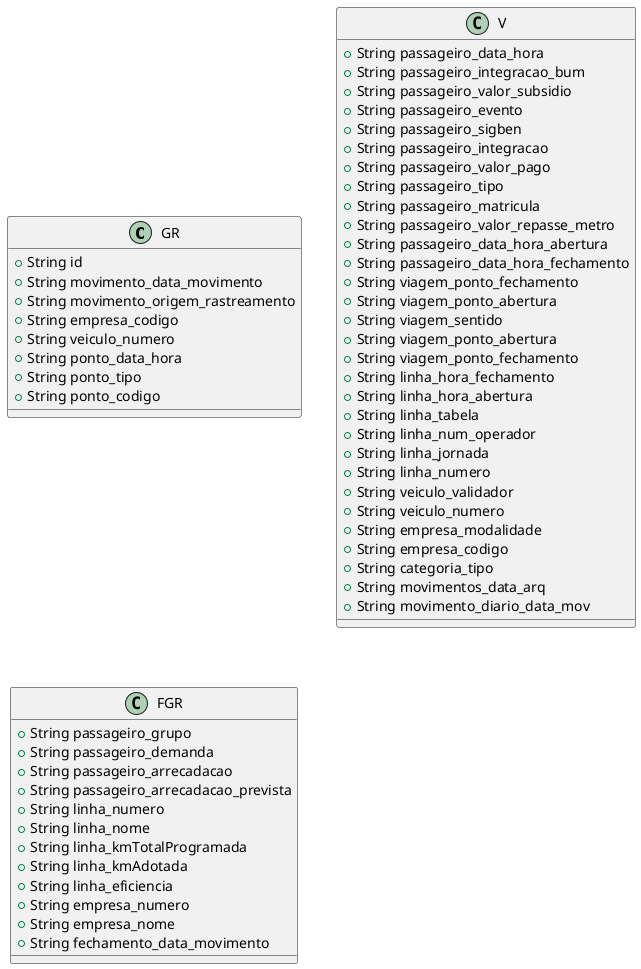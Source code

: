 @startuml
class GR {
  +String id
  +String movimento_data_movimento
  +String movimento_origem_rastreamento
  +String empresa_codigo
  +String veiculo_numero
  +String ponto_data_hora
  +String ponto_tipo
  +String ponto_codigo
}

class V {
  +String passageiro_data_hora
  +String passageiro_integracao_bum
  +String passageiro_valor_subsidio
  +String passageiro_evento
  +String passageiro_sigben
  +String passageiro_integracao
  +String passageiro_valor_pago
  +String passageiro_tipo
  +String passageiro_matricula
  +String passageiro_valor_repasse_metro
  +String passageiro_data_hora_abertura
  +String passageiro_data_hora_fechamento
  +String viagem_ponto_fechamento
  +String viagem_ponto_abertura
  +String viagem_sentido
  +String viagem_ponto_abertura
  +String viagem_ponto_fechamento
  +String linha_hora_fechamento
  +String linha_hora_abertura
  +String linha_tabela
  +String linha_num_operador
  +String linha_jornada
  +String linha_numero
  +String veiculo_validador
  +String veiculo_numero
  +String empresa_modalidade
  +String empresa_codigo
  +String categoria_tipo
  +String movimentos_data_arq
  +String movimento_diario_data_mov
}

class FGR {
  +String passageiro_grupo
  +String passageiro_demanda
  +String passageiro_arrecadacao
  +String passageiro_arrecadacao_prevista
  +String linha_numero
  +String linha_nome
  +String linha_kmTotalProgramada
  +String linha_kmAdotada
  +String linha_eficiencia
  +String empresa_numero
  +String empresa_nome
  +String fechamento_data_movimento
}

@enduml